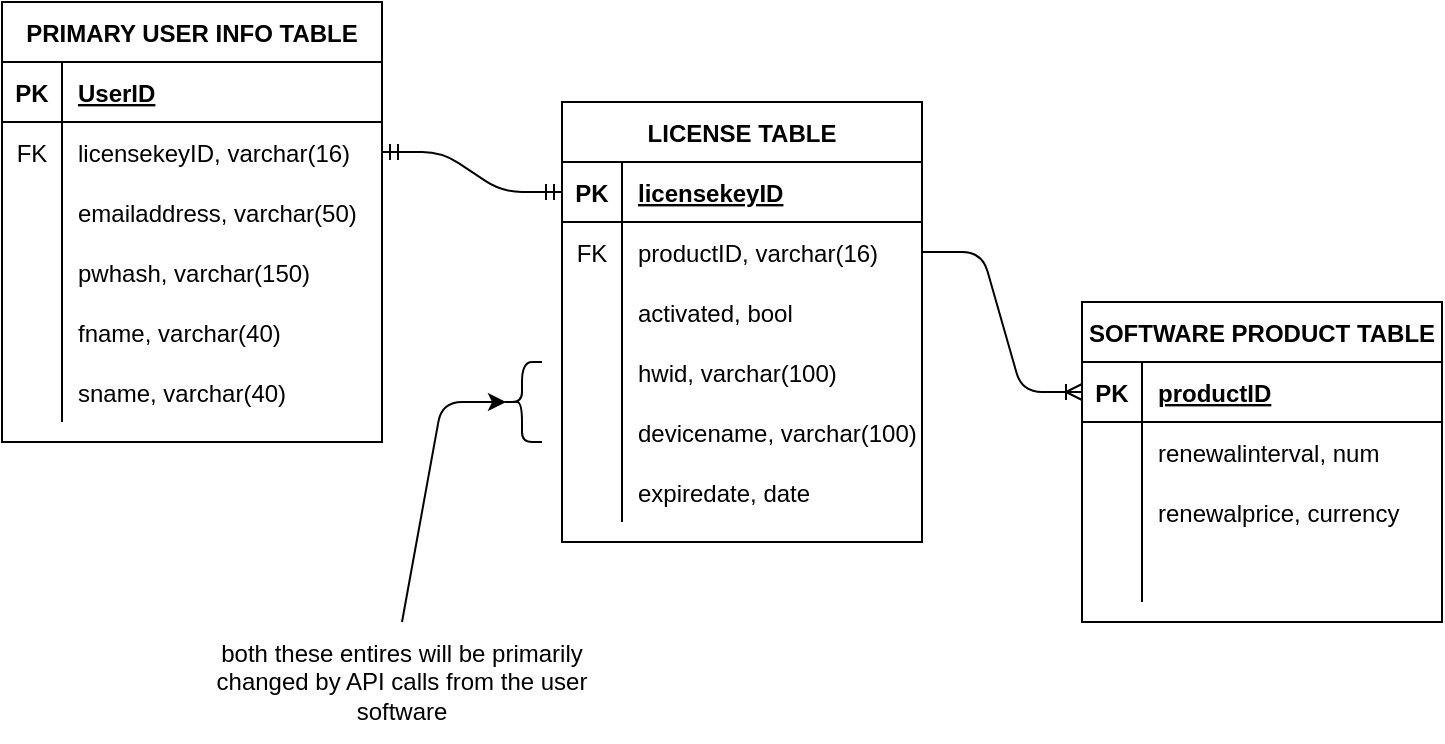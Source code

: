 <mxfile version="13.10.4" type="device"><diagram id="fA7O_Vqsrc5dq5YTEMsi" name="Page-1"><mxGraphModel dx="1815" dy="447" grid="1" gridSize="10" guides="1" tooltips="1" connect="1" arrows="1" fold="1" page="1" pageScale="1" pageWidth="827" pageHeight="1169" math="0" shadow="0"><root><mxCell id="0"/><mxCell id="1" parent="0"/><mxCell id="PRVKMQhSsX4NPfU_CXJd-1" value="PRIMARY USER INFO TABLE" style="shape=table;startSize=30;container=1;collapsible=1;childLayout=tableLayout;fixedRows=1;rowLines=0;fontStyle=1;align=center;resizeLast=1;" parent="1" vertex="1"><mxGeometry x="-60" y="190" width="190" height="220" as="geometry"/></mxCell><mxCell id="PRVKMQhSsX4NPfU_CXJd-2" value="" style="shape=partialRectangle;collapsible=0;dropTarget=0;pointerEvents=0;fillColor=none;top=0;left=0;bottom=1;right=0;points=[[0,0.5],[1,0.5]];portConstraint=eastwest;" parent="PRVKMQhSsX4NPfU_CXJd-1" vertex="1"><mxGeometry y="30" width="190" height="30" as="geometry"/></mxCell><mxCell id="PRVKMQhSsX4NPfU_CXJd-3" value="PK" style="shape=partialRectangle;connectable=0;fillColor=none;top=0;left=0;bottom=0;right=0;fontStyle=1;overflow=hidden;" parent="PRVKMQhSsX4NPfU_CXJd-2" vertex="1"><mxGeometry width="30" height="30" as="geometry"/></mxCell><mxCell id="PRVKMQhSsX4NPfU_CXJd-4" value="UserID" style="shape=partialRectangle;connectable=0;fillColor=none;top=0;left=0;bottom=0;right=0;align=left;spacingLeft=6;fontStyle=5;overflow=hidden;" parent="PRVKMQhSsX4NPfU_CXJd-2" vertex="1"><mxGeometry x="30" width="160" height="30" as="geometry"/></mxCell><mxCell id="PRVKMQhSsX4NPfU_CXJd-5" value="" style="shape=partialRectangle;collapsible=0;dropTarget=0;pointerEvents=0;fillColor=none;top=0;left=0;bottom=0;right=0;points=[[0,0.5],[1,0.5]];portConstraint=eastwest;" parent="PRVKMQhSsX4NPfU_CXJd-1" vertex="1"><mxGeometry y="60" width="190" height="30" as="geometry"/></mxCell><mxCell id="PRVKMQhSsX4NPfU_CXJd-6" value="FK" style="shape=partialRectangle;connectable=0;fillColor=none;top=0;left=0;bottom=0;right=0;editable=1;overflow=hidden;" parent="PRVKMQhSsX4NPfU_CXJd-5" vertex="1"><mxGeometry width="30" height="30" as="geometry"/></mxCell><mxCell id="PRVKMQhSsX4NPfU_CXJd-7" value="licensekeyID, varchar(16)" style="shape=partialRectangle;connectable=0;fillColor=none;top=0;left=0;bottom=0;right=0;align=left;spacingLeft=6;overflow=hidden;" parent="PRVKMQhSsX4NPfU_CXJd-5" vertex="1"><mxGeometry x="30" width="160" height="30" as="geometry"/></mxCell><mxCell id="PRVKMQhSsX4NPfU_CXJd-8" value="" style="shape=partialRectangle;collapsible=0;dropTarget=0;pointerEvents=0;fillColor=none;top=0;left=0;bottom=0;right=0;points=[[0,0.5],[1,0.5]];portConstraint=eastwest;" parent="PRVKMQhSsX4NPfU_CXJd-1" vertex="1"><mxGeometry y="90" width="190" height="30" as="geometry"/></mxCell><mxCell id="PRVKMQhSsX4NPfU_CXJd-9" value="" style="shape=partialRectangle;connectable=0;fillColor=none;top=0;left=0;bottom=0;right=0;editable=1;overflow=hidden;" parent="PRVKMQhSsX4NPfU_CXJd-8" vertex="1"><mxGeometry width="30" height="30" as="geometry"/></mxCell><mxCell id="PRVKMQhSsX4NPfU_CXJd-10" value="emailaddress, varchar(50)" style="shape=partialRectangle;connectable=0;fillColor=none;top=0;left=0;bottom=0;right=0;align=left;spacingLeft=6;overflow=hidden;" parent="PRVKMQhSsX4NPfU_CXJd-8" vertex="1"><mxGeometry x="30" width="160" height="30" as="geometry"/></mxCell><mxCell id="PRVKMQhSsX4NPfU_CXJd-11" value="" style="shape=partialRectangle;collapsible=0;dropTarget=0;pointerEvents=0;fillColor=none;top=0;left=0;bottom=0;right=0;points=[[0,0.5],[1,0.5]];portConstraint=eastwest;" parent="PRVKMQhSsX4NPfU_CXJd-1" vertex="1"><mxGeometry y="120" width="190" height="30" as="geometry"/></mxCell><mxCell id="PRVKMQhSsX4NPfU_CXJd-12" value="" style="shape=partialRectangle;connectable=0;fillColor=none;top=0;left=0;bottom=0;right=0;editable=1;overflow=hidden;" parent="PRVKMQhSsX4NPfU_CXJd-11" vertex="1"><mxGeometry width="30" height="30" as="geometry"/></mxCell><mxCell id="PRVKMQhSsX4NPfU_CXJd-13" value="pwhash, varchar(150)" style="shape=partialRectangle;connectable=0;fillColor=none;top=0;left=0;bottom=0;right=0;align=left;spacingLeft=6;overflow=hidden;" parent="PRVKMQhSsX4NPfU_CXJd-11" vertex="1"><mxGeometry x="30" width="160" height="30" as="geometry"/></mxCell><mxCell id="PRVKMQhSsX4NPfU_CXJd-30" value="" style="shape=partialRectangle;collapsible=0;dropTarget=0;pointerEvents=0;fillColor=none;top=0;left=0;bottom=0;right=0;points=[[0,0.5],[1,0.5]];portConstraint=eastwest;" parent="PRVKMQhSsX4NPfU_CXJd-1" vertex="1"><mxGeometry y="150" width="190" height="30" as="geometry"/></mxCell><mxCell id="PRVKMQhSsX4NPfU_CXJd-31" value="" style="shape=partialRectangle;connectable=0;fillColor=none;top=0;left=0;bottom=0;right=0;editable=1;overflow=hidden;" parent="PRVKMQhSsX4NPfU_CXJd-30" vertex="1"><mxGeometry width="30" height="30" as="geometry"/></mxCell><mxCell id="PRVKMQhSsX4NPfU_CXJd-32" value="fname, varchar(40)" style="shape=partialRectangle;connectable=0;fillColor=none;top=0;left=0;bottom=0;right=0;align=left;spacingLeft=6;overflow=hidden;" parent="PRVKMQhSsX4NPfU_CXJd-30" vertex="1"><mxGeometry x="30" width="160" height="30" as="geometry"/></mxCell><mxCell id="PRVKMQhSsX4NPfU_CXJd-33" value="" style="shape=partialRectangle;collapsible=0;dropTarget=0;pointerEvents=0;fillColor=none;top=0;left=0;bottom=0;right=0;points=[[0,0.5],[1,0.5]];portConstraint=eastwest;" parent="PRVKMQhSsX4NPfU_CXJd-1" vertex="1"><mxGeometry y="180" width="190" height="30" as="geometry"/></mxCell><mxCell id="PRVKMQhSsX4NPfU_CXJd-34" value="" style="shape=partialRectangle;connectable=0;fillColor=none;top=0;left=0;bottom=0;right=0;editable=1;overflow=hidden;" parent="PRVKMQhSsX4NPfU_CXJd-33" vertex="1"><mxGeometry width="30" height="30" as="geometry"/></mxCell><mxCell id="PRVKMQhSsX4NPfU_CXJd-35" value="sname, varchar(40)" style="shape=partialRectangle;connectable=0;fillColor=none;top=0;left=0;bottom=0;right=0;align=left;spacingLeft=6;overflow=hidden;" parent="PRVKMQhSsX4NPfU_CXJd-33" vertex="1"><mxGeometry x="30" width="160" height="30" as="geometry"/></mxCell><mxCell id="PRVKMQhSsX4NPfU_CXJd-15" value="LICENSE TABLE" style="shape=table;startSize=30;container=1;collapsible=1;childLayout=tableLayout;fixedRows=1;rowLines=0;fontStyle=1;align=center;resizeLast=1;" parent="1" vertex="1"><mxGeometry x="220" y="240" width="180" height="220" as="geometry"/></mxCell><mxCell id="PRVKMQhSsX4NPfU_CXJd-16" value="" style="shape=partialRectangle;collapsible=0;dropTarget=0;pointerEvents=0;fillColor=none;top=0;left=0;bottom=1;right=0;points=[[0,0.5],[1,0.5]];portConstraint=eastwest;" parent="PRVKMQhSsX4NPfU_CXJd-15" vertex="1"><mxGeometry y="30" width="180" height="30" as="geometry"/></mxCell><mxCell id="PRVKMQhSsX4NPfU_CXJd-17" value="PK" style="shape=partialRectangle;connectable=0;fillColor=none;top=0;left=0;bottom=0;right=0;fontStyle=1;overflow=hidden;" parent="PRVKMQhSsX4NPfU_CXJd-16" vertex="1"><mxGeometry width="30" height="30" as="geometry"/></mxCell><mxCell id="PRVKMQhSsX4NPfU_CXJd-18" value="licensekeyID" style="shape=partialRectangle;connectable=0;fillColor=none;top=0;left=0;bottom=0;right=0;align=left;spacingLeft=6;fontStyle=5;overflow=hidden;" parent="PRVKMQhSsX4NPfU_CXJd-16" vertex="1"><mxGeometry x="30" width="150" height="30" as="geometry"/></mxCell><mxCell id="PRVKMQhSsX4NPfU_CXJd-41" value="" style="shape=partialRectangle;collapsible=0;dropTarget=0;pointerEvents=0;fillColor=none;top=0;left=0;bottom=0;right=0;points=[[0,0.5],[1,0.5]];portConstraint=eastwest;" parent="PRVKMQhSsX4NPfU_CXJd-15" vertex="1"><mxGeometry y="60" width="180" height="30" as="geometry"/></mxCell><mxCell id="PRVKMQhSsX4NPfU_CXJd-42" value="FK" style="shape=partialRectangle;connectable=0;fillColor=none;top=0;left=0;bottom=0;right=0;editable=1;overflow=hidden;" parent="PRVKMQhSsX4NPfU_CXJd-41" vertex="1"><mxGeometry width="30" height="30" as="geometry"/></mxCell><mxCell id="PRVKMQhSsX4NPfU_CXJd-43" value="productID, varchar(16)" style="shape=partialRectangle;connectable=0;fillColor=none;top=0;left=0;bottom=0;right=0;align=left;spacingLeft=6;overflow=hidden;" parent="PRVKMQhSsX4NPfU_CXJd-41" vertex="1"><mxGeometry x="30" width="150" height="30" as="geometry"/></mxCell><mxCell id="PRVKMQhSsX4NPfU_CXJd-19" value="" style="shape=partialRectangle;collapsible=0;dropTarget=0;pointerEvents=0;fillColor=none;top=0;left=0;bottom=0;right=0;points=[[0,0.5],[1,0.5]];portConstraint=eastwest;" parent="PRVKMQhSsX4NPfU_CXJd-15" vertex="1"><mxGeometry y="90" width="180" height="30" as="geometry"/></mxCell><mxCell id="PRVKMQhSsX4NPfU_CXJd-20" value="" style="shape=partialRectangle;connectable=0;fillColor=none;top=0;left=0;bottom=0;right=0;editable=1;overflow=hidden;" parent="PRVKMQhSsX4NPfU_CXJd-19" vertex="1"><mxGeometry width="30" height="30" as="geometry"/></mxCell><mxCell id="PRVKMQhSsX4NPfU_CXJd-21" value="activated, bool" style="shape=partialRectangle;connectable=0;fillColor=none;top=0;left=0;bottom=0;right=0;align=left;spacingLeft=6;overflow=hidden;fontStyle=0" parent="PRVKMQhSsX4NPfU_CXJd-19" vertex="1"><mxGeometry x="30" width="150" height="30" as="geometry"/></mxCell><mxCell id="PRVKMQhSsX4NPfU_CXJd-22" value="" style="shape=partialRectangle;collapsible=0;dropTarget=0;pointerEvents=0;fillColor=none;top=0;left=0;bottom=0;right=0;points=[[0,0.5],[1,0.5]];portConstraint=eastwest;" parent="PRVKMQhSsX4NPfU_CXJd-15" vertex="1"><mxGeometry y="120" width="180" height="30" as="geometry"/></mxCell><mxCell id="PRVKMQhSsX4NPfU_CXJd-23" value="" style="shape=partialRectangle;connectable=0;fillColor=none;top=0;left=0;bottom=0;right=0;editable=1;overflow=hidden;" parent="PRVKMQhSsX4NPfU_CXJd-22" vertex="1"><mxGeometry width="30" height="30" as="geometry"/></mxCell><mxCell id="PRVKMQhSsX4NPfU_CXJd-24" value="hwid, varchar(100)" style="shape=partialRectangle;connectable=0;fillColor=none;top=0;left=0;bottom=0;right=0;align=left;spacingLeft=6;overflow=hidden;" parent="PRVKMQhSsX4NPfU_CXJd-22" vertex="1"><mxGeometry x="30" width="150" height="30" as="geometry"/></mxCell><mxCell id="PRVKMQhSsX4NPfU_CXJd-25" value="" style="shape=partialRectangle;collapsible=0;dropTarget=0;pointerEvents=0;fillColor=none;top=0;left=0;bottom=0;right=0;points=[[0,0.5],[1,0.5]];portConstraint=eastwest;" parent="PRVKMQhSsX4NPfU_CXJd-15" vertex="1"><mxGeometry y="150" width="180" height="30" as="geometry"/></mxCell><mxCell id="PRVKMQhSsX4NPfU_CXJd-26" value="" style="shape=partialRectangle;connectable=0;fillColor=none;top=0;left=0;bottom=0;right=0;editable=1;overflow=hidden;" parent="PRVKMQhSsX4NPfU_CXJd-25" vertex="1"><mxGeometry width="30" height="30" as="geometry"/></mxCell><mxCell id="PRVKMQhSsX4NPfU_CXJd-27" value="devicename, varchar(100)" style="shape=partialRectangle;connectable=0;fillColor=none;top=0;left=0;bottom=0;right=0;align=left;spacingLeft=6;overflow=hidden;" parent="PRVKMQhSsX4NPfU_CXJd-25" vertex="1"><mxGeometry x="30" width="150" height="30" as="geometry"/></mxCell><mxCell id="PRVKMQhSsX4NPfU_CXJd-37" value="" style="shape=partialRectangle;collapsible=0;dropTarget=0;pointerEvents=0;fillColor=none;top=0;left=0;bottom=0;right=0;points=[[0,0.5],[1,0.5]];portConstraint=eastwest;" parent="PRVKMQhSsX4NPfU_CXJd-15" vertex="1"><mxGeometry y="180" width="180" height="30" as="geometry"/></mxCell><mxCell id="PRVKMQhSsX4NPfU_CXJd-38" value="" style="shape=partialRectangle;connectable=0;fillColor=none;top=0;left=0;bottom=0;right=0;editable=1;overflow=hidden;" parent="PRVKMQhSsX4NPfU_CXJd-37" vertex="1"><mxGeometry width="30" height="30" as="geometry"/></mxCell><mxCell id="PRVKMQhSsX4NPfU_CXJd-39" value="expiredate, date" style="shape=partialRectangle;connectable=0;fillColor=none;top=0;left=0;bottom=0;right=0;align=left;spacingLeft=6;overflow=hidden;" parent="PRVKMQhSsX4NPfU_CXJd-37" vertex="1"><mxGeometry x="30" width="150" height="30" as="geometry"/></mxCell><mxCell id="PRVKMQhSsX4NPfU_CXJd-40" value="" style="edgeStyle=entityRelationEdgeStyle;fontSize=12;html=1;endArrow=ERmandOne;startArrow=ERmandOne;entryX=0;entryY=0.5;entryDx=0;entryDy=0;exitX=1;exitY=0.5;exitDx=0;exitDy=0;" parent="1" source="PRVKMQhSsX4NPfU_CXJd-5" target="PRVKMQhSsX4NPfU_CXJd-16" edge="1"><mxGeometry width="100" height="100" relative="1" as="geometry"><mxPoint x="350" y="370" as="sourcePoint"/><mxPoint x="450" y="270" as="targetPoint"/></mxGeometry></mxCell><mxCell id="PRVKMQhSsX4NPfU_CXJd-44" value="" style="edgeStyle=entityRelationEdgeStyle;fontSize=12;html=1;endArrow=ERoneToMany;exitX=1;exitY=0.5;exitDx=0;exitDy=0;entryX=0;entryY=0.5;entryDx=0;entryDy=0;" parent="1" source="PRVKMQhSsX4NPfU_CXJd-41" target="PRVKMQhSsX4NPfU_CXJd-46" edge="1"><mxGeometry width="100" height="100" relative="1" as="geometry"><mxPoint x="350" y="340" as="sourcePoint"/><mxPoint x="620" y="240" as="targetPoint"/></mxGeometry></mxCell><mxCell id="PRVKMQhSsX4NPfU_CXJd-45" value="SOFTWARE PRODUCT TABLE" style="shape=table;startSize=30;container=1;collapsible=1;childLayout=tableLayout;fixedRows=1;rowLines=0;fontStyle=1;align=center;resizeLast=1;" parent="1" vertex="1"><mxGeometry x="480" y="340" width="180" height="160" as="geometry"/></mxCell><mxCell id="PRVKMQhSsX4NPfU_CXJd-46" value="" style="shape=partialRectangle;collapsible=0;dropTarget=0;pointerEvents=0;fillColor=none;top=0;left=0;bottom=1;right=0;points=[[0,0.5],[1,0.5]];portConstraint=eastwest;" parent="PRVKMQhSsX4NPfU_CXJd-45" vertex="1"><mxGeometry y="30" width="180" height="30" as="geometry"/></mxCell><mxCell id="PRVKMQhSsX4NPfU_CXJd-47" value="PK" style="shape=partialRectangle;connectable=0;fillColor=none;top=0;left=0;bottom=0;right=0;fontStyle=1;overflow=hidden;" parent="PRVKMQhSsX4NPfU_CXJd-46" vertex="1"><mxGeometry width="30" height="30" as="geometry"/></mxCell><mxCell id="PRVKMQhSsX4NPfU_CXJd-48" value="productID" style="shape=partialRectangle;connectable=0;fillColor=none;top=0;left=0;bottom=0;right=0;align=left;spacingLeft=6;fontStyle=5;overflow=hidden;" parent="PRVKMQhSsX4NPfU_CXJd-46" vertex="1"><mxGeometry x="30" width="150" height="30" as="geometry"/></mxCell><mxCell id="PRVKMQhSsX4NPfU_CXJd-49" value="" style="shape=partialRectangle;collapsible=0;dropTarget=0;pointerEvents=0;fillColor=none;top=0;left=0;bottom=0;right=0;points=[[0,0.5],[1,0.5]];portConstraint=eastwest;" parent="PRVKMQhSsX4NPfU_CXJd-45" vertex="1"><mxGeometry y="60" width="180" height="30" as="geometry"/></mxCell><mxCell id="PRVKMQhSsX4NPfU_CXJd-50" value="" style="shape=partialRectangle;connectable=0;fillColor=none;top=0;left=0;bottom=0;right=0;editable=1;overflow=hidden;" parent="PRVKMQhSsX4NPfU_CXJd-49" vertex="1"><mxGeometry width="30" height="30" as="geometry"/></mxCell><mxCell id="PRVKMQhSsX4NPfU_CXJd-51" value="renewalinterval, num" style="shape=partialRectangle;connectable=0;fillColor=none;top=0;left=0;bottom=0;right=0;align=left;spacingLeft=6;overflow=hidden;" parent="PRVKMQhSsX4NPfU_CXJd-49" vertex="1"><mxGeometry x="30" width="150" height="30" as="geometry"/></mxCell><mxCell id="PRVKMQhSsX4NPfU_CXJd-52" value="" style="shape=partialRectangle;collapsible=0;dropTarget=0;pointerEvents=0;fillColor=none;top=0;left=0;bottom=0;right=0;points=[[0,0.5],[1,0.5]];portConstraint=eastwest;" parent="PRVKMQhSsX4NPfU_CXJd-45" vertex="1"><mxGeometry y="90" width="180" height="30" as="geometry"/></mxCell><mxCell id="PRVKMQhSsX4NPfU_CXJd-53" value="" style="shape=partialRectangle;connectable=0;fillColor=none;top=0;left=0;bottom=0;right=0;editable=1;overflow=hidden;" parent="PRVKMQhSsX4NPfU_CXJd-52" vertex="1"><mxGeometry width="30" height="30" as="geometry"/></mxCell><mxCell id="PRVKMQhSsX4NPfU_CXJd-54" value="renewalprice, currency" style="shape=partialRectangle;connectable=0;fillColor=none;top=0;left=0;bottom=0;right=0;align=left;spacingLeft=6;overflow=hidden;" parent="PRVKMQhSsX4NPfU_CXJd-52" vertex="1"><mxGeometry x="30" width="150" height="30" as="geometry"/></mxCell><mxCell id="PRVKMQhSsX4NPfU_CXJd-55" value="" style="shape=partialRectangle;collapsible=0;dropTarget=0;pointerEvents=0;fillColor=none;top=0;left=0;bottom=0;right=0;points=[[0,0.5],[1,0.5]];portConstraint=eastwest;" parent="PRVKMQhSsX4NPfU_CXJd-45" vertex="1"><mxGeometry y="120" width="180" height="30" as="geometry"/></mxCell><mxCell id="PRVKMQhSsX4NPfU_CXJd-56" value="" style="shape=partialRectangle;connectable=0;fillColor=none;top=0;left=0;bottom=0;right=0;editable=1;overflow=hidden;" parent="PRVKMQhSsX4NPfU_CXJd-55" vertex="1"><mxGeometry width="30" height="30" as="geometry"/></mxCell><mxCell id="PRVKMQhSsX4NPfU_CXJd-57" value="" style="shape=partialRectangle;connectable=0;fillColor=none;top=0;left=0;bottom=0;right=0;align=left;spacingLeft=6;overflow=hidden;" parent="PRVKMQhSsX4NPfU_CXJd-55" vertex="1"><mxGeometry x="30" width="150" height="30" as="geometry"/></mxCell><mxCell id="YYN5bJMxuTZYMS811Rpd-1" value="" style="shape=curlyBracket;whiteSpace=wrap;html=1;rounded=1;" vertex="1" parent="1"><mxGeometry x="190" y="370" width="20" height="40" as="geometry"/></mxCell><mxCell id="YYN5bJMxuTZYMS811Rpd-5" value="both these entires will be primarily changed by API calls from the user software" style="text;html=1;strokeColor=none;fillColor=none;align=center;verticalAlign=middle;whiteSpace=wrap;rounded=0;" vertex="1" parent="1"><mxGeometry x="40" y="500" width="200" height="60" as="geometry"/></mxCell><mxCell id="YYN5bJMxuTZYMS811Rpd-6" value="" style="endArrow=classic;html=1;entryX=0.1;entryY=0.5;entryDx=0;entryDy=0;entryPerimeter=0;exitX=0.5;exitY=0;exitDx=0;exitDy=0;" edge="1" parent="1" source="YYN5bJMxuTZYMS811Rpd-5" target="YYN5bJMxuTZYMS811Rpd-1"><mxGeometry width="50" height="50" relative="1" as="geometry"><mxPoint x="240" y="500" as="sourcePoint"/><mxPoint x="340" y="330" as="targetPoint"/><Array as="points"><mxPoint x="160" y="390"/></Array></mxGeometry></mxCell></root></mxGraphModel></diagram></mxfile>